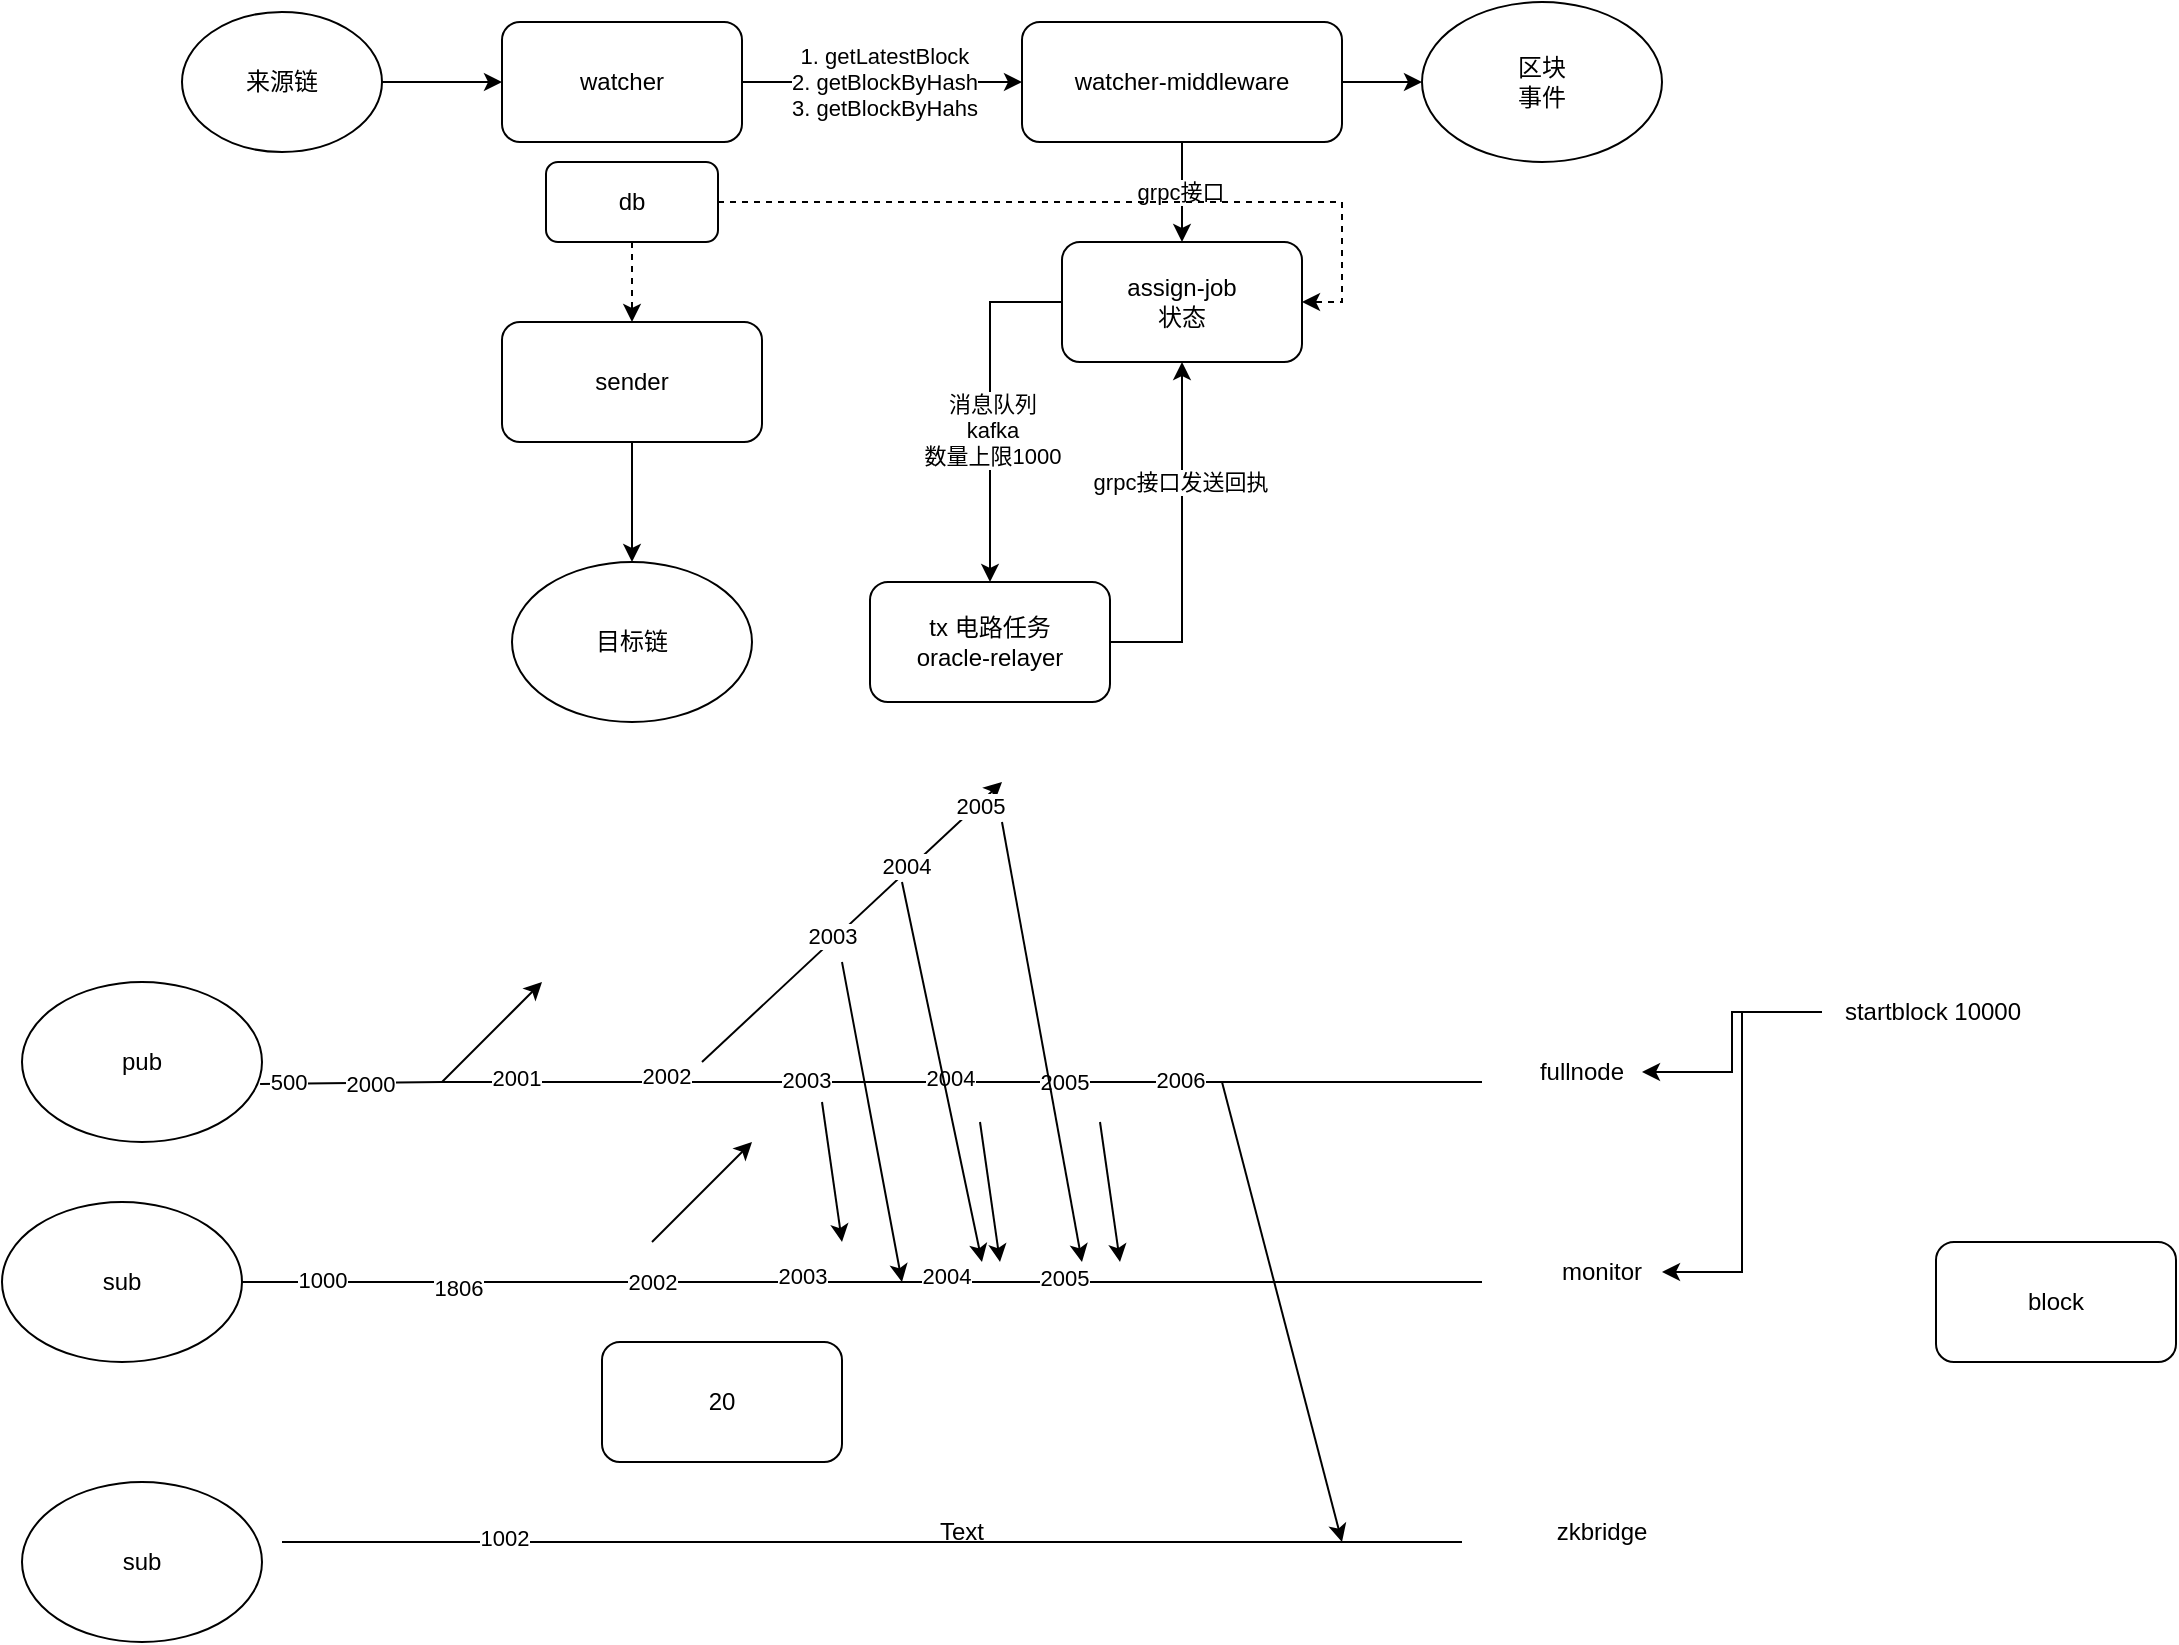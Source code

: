 <mxfile version="21.6.5" type="github">
  <diagram name="第 1 页" id="2FfmDNHcDN7cyOoLiR-4">
    <mxGraphModel dx="2093" dy="811" grid="1" gridSize="10" guides="1" tooltips="1" connect="1" arrows="1" fold="1" page="1" pageScale="1" pageWidth="827" pageHeight="1169" math="0" shadow="0">
      <root>
        <mxCell id="0" />
        <mxCell id="1" parent="0" />
        <mxCell id="phr9aaqnnp__kKiuMH5_-6" style="edgeStyle=orthogonalEdgeStyle;rounded=0;orthogonalLoop=1;jettySize=auto;html=1;" parent="1" source="phr9aaqnnp__kKiuMH5_-1" target="phr9aaqnnp__kKiuMH5_-2" edge="1">
          <mxGeometry relative="1" as="geometry" />
        </mxCell>
        <mxCell id="phr9aaqnnp__kKiuMH5_-7" value="1. getLatestBlock&lt;br&gt;2. getBlockByHash&lt;br&gt;3. getBlockByHahs" style="edgeLabel;html=1;align=center;verticalAlign=middle;resizable=0;points=[];" parent="phr9aaqnnp__kKiuMH5_-6" vertex="1" connectable="0">
          <mxGeometry x="0.011" relative="1" as="geometry">
            <mxPoint as="offset" />
          </mxGeometry>
        </mxCell>
        <mxCell id="phr9aaqnnp__kKiuMH5_-1" value="watcher" style="rounded=1;whiteSpace=wrap;html=1;" parent="1" vertex="1">
          <mxGeometry x="110" y="180" width="120" height="60" as="geometry" />
        </mxCell>
        <mxCell id="phr9aaqnnp__kKiuMH5_-11" style="edgeStyle=orthogonalEdgeStyle;rounded=0;orthogonalLoop=1;jettySize=auto;html=1;" parent="1" source="phr9aaqnnp__kKiuMH5_-2" target="phr9aaqnnp__kKiuMH5_-3" edge="1">
          <mxGeometry relative="1" as="geometry">
            <Array as="points">
              <mxPoint x="450" y="250" />
              <mxPoint x="450" y="250" />
            </Array>
          </mxGeometry>
        </mxCell>
        <mxCell id="phr9aaqnnp__kKiuMH5_-34" value="grpc接口" style="edgeLabel;html=1;align=center;verticalAlign=middle;resizable=0;points=[];" parent="phr9aaqnnp__kKiuMH5_-11" vertex="1" connectable="0">
          <mxGeometry x="0.004" y="-1" relative="1" as="geometry">
            <mxPoint as="offset" />
          </mxGeometry>
        </mxCell>
        <mxCell id="phr9aaqnnp__kKiuMH5_-12" style="edgeStyle=orthogonalEdgeStyle;rounded=0;orthogonalLoop=1;jettySize=auto;html=1;" parent="1" source="phr9aaqnnp__kKiuMH5_-2" target="phr9aaqnnp__kKiuMH5_-16" edge="1">
          <mxGeometry relative="1" as="geometry">
            <mxPoint x="550.0" y="210.0" as="targetPoint" />
          </mxGeometry>
        </mxCell>
        <mxCell id="phr9aaqnnp__kKiuMH5_-2" value="watcher-middleware" style="rounded=1;whiteSpace=wrap;html=1;" parent="1" vertex="1">
          <mxGeometry x="370" y="180" width="160" height="60" as="geometry" />
        </mxCell>
        <mxCell id="phr9aaqnnp__kKiuMH5_-8" style="edgeStyle=orthogonalEdgeStyle;rounded=0;orthogonalLoop=1;jettySize=auto;html=1;exitX=0;exitY=0.5;exitDx=0;exitDy=0;" parent="1" source="phr9aaqnnp__kKiuMH5_-3" target="phr9aaqnnp__kKiuMH5_-4" edge="1">
          <mxGeometry relative="1" as="geometry">
            <Array as="points">
              <mxPoint x="354" y="320" />
            </Array>
            <mxPoint x="354" y="320" as="sourcePoint" />
          </mxGeometry>
        </mxCell>
        <mxCell id="phr9aaqnnp__kKiuMH5_-35" value="消息队列&lt;br&gt;kafka&lt;br&gt;数量上限1000" style="edgeLabel;html=1;align=center;verticalAlign=middle;resizable=0;points=[];" parent="phr9aaqnnp__kKiuMH5_-8" vertex="1" connectable="0">
          <mxGeometry x="0.129" y="1" relative="1" as="geometry">
            <mxPoint as="offset" />
          </mxGeometry>
        </mxCell>
        <mxCell id="phr9aaqnnp__kKiuMH5_-3" value="assign-job&lt;br&gt;状态" style="rounded=1;whiteSpace=wrap;html=1;" parent="1" vertex="1">
          <mxGeometry x="390" y="290" width="120" height="60" as="geometry" />
        </mxCell>
        <mxCell id="phr9aaqnnp__kKiuMH5_-37" style="edgeStyle=orthogonalEdgeStyle;rounded=0;orthogonalLoop=1;jettySize=auto;html=1;entryX=0.5;entryY=1;entryDx=0;entryDy=0;exitX=1;exitY=0.5;exitDx=0;exitDy=0;" parent="1" source="phr9aaqnnp__kKiuMH5_-4" target="phr9aaqnnp__kKiuMH5_-3" edge="1">
          <mxGeometry relative="1" as="geometry">
            <mxPoint x="490" y="360.0" as="targetPoint" />
          </mxGeometry>
        </mxCell>
        <mxCell id="phr9aaqnnp__kKiuMH5_-38" value="grpc接口发送回执" style="edgeLabel;html=1;align=center;verticalAlign=middle;resizable=0;points=[];" parent="phr9aaqnnp__kKiuMH5_-37" vertex="1" connectable="0">
          <mxGeometry x="0.319" y="1" relative="1" as="geometry">
            <mxPoint as="offset" />
          </mxGeometry>
        </mxCell>
        <mxCell id="phr9aaqnnp__kKiuMH5_-4" value="tx 电路任务&lt;br style=&quot;border-color: var(--border-color);&quot;&gt;oracle-relayer" style="rounded=1;whiteSpace=wrap;html=1;" parent="1" vertex="1">
          <mxGeometry x="294" y="460" width="120" height="60" as="geometry" />
        </mxCell>
        <mxCell id="phr9aaqnnp__kKiuMH5_-16" value="区块&lt;br&gt;事件" style="ellipse;whiteSpace=wrap;html=1;" parent="1" vertex="1">
          <mxGeometry x="570" y="170" width="120" height="80" as="geometry" />
        </mxCell>
        <mxCell id="phr9aaqnnp__kKiuMH5_-32" style="edgeStyle=orthogonalEdgeStyle;rounded=0;orthogonalLoop=1;jettySize=auto;html=1;exitX=0.5;exitY=1;exitDx=0;exitDy=0;entryX=0.5;entryY=0;entryDx=0;entryDy=0;dashed=1;" parent="1" source="phr9aaqnnp__kKiuMH5_-17" target="phr9aaqnnp__kKiuMH5_-24" edge="1">
          <mxGeometry relative="1" as="geometry" />
        </mxCell>
        <mxCell id="azRj7UgPJiY5VxosCjbX-1" style="edgeStyle=orthogonalEdgeStyle;rounded=0;orthogonalLoop=1;jettySize=auto;html=1;exitX=1;exitY=0.5;exitDx=0;exitDy=0;entryX=1;entryY=0.5;entryDx=0;entryDy=0;dashed=1;" parent="1" source="phr9aaqnnp__kKiuMH5_-17" target="phr9aaqnnp__kKiuMH5_-3" edge="1">
          <mxGeometry relative="1" as="geometry" />
        </mxCell>
        <mxCell id="phr9aaqnnp__kKiuMH5_-17" value="db" style="rounded=1;whiteSpace=wrap;html=1;" parent="1" vertex="1">
          <mxGeometry x="132" y="250" width="86" height="40" as="geometry" />
        </mxCell>
        <mxCell id="phr9aaqnnp__kKiuMH5_-27" style="edgeStyle=orthogonalEdgeStyle;rounded=0;orthogonalLoop=1;jettySize=auto;html=1;entryX=0.5;entryY=0;entryDx=0;entryDy=0;" parent="1" source="phr9aaqnnp__kKiuMH5_-24" target="phr9aaqnnp__kKiuMH5_-28" edge="1">
          <mxGeometry relative="1" as="geometry">
            <mxPoint x="175" y="450" as="targetPoint" />
          </mxGeometry>
        </mxCell>
        <mxCell id="phr9aaqnnp__kKiuMH5_-24" value="sender" style="rounded=1;whiteSpace=wrap;html=1;" parent="1" vertex="1">
          <mxGeometry x="110" y="330" width="130" height="60" as="geometry" />
        </mxCell>
        <mxCell id="phr9aaqnnp__kKiuMH5_-28" value="目标链" style="ellipse;whiteSpace=wrap;html=1;" parent="1" vertex="1">
          <mxGeometry x="115" y="450" width="120" height="80" as="geometry" />
        </mxCell>
        <mxCell id="phr9aaqnnp__kKiuMH5_-30" style="edgeStyle=orthogonalEdgeStyle;rounded=0;orthogonalLoop=1;jettySize=auto;html=1;" parent="1" source="phr9aaqnnp__kKiuMH5_-29" target="phr9aaqnnp__kKiuMH5_-1" edge="1">
          <mxGeometry relative="1" as="geometry" />
        </mxCell>
        <mxCell id="phr9aaqnnp__kKiuMH5_-29" value="来源链" style="ellipse;whiteSpace=wrap;html=1;" parent="1" vertex="1">
          <mxGeometry x="-50" y="175" width="100" height="70" as="geometry" />
        </mxCell>
        <mxCell id="t3So9W6oU61pI7bzdom_-1" value="" style="endArrow=none;html=1;rounded=0;exitX=0.992;exitY=0.638;exitDx=0;exitDy=0;exitPerimeter=0;" edge="1" parent="1" source="t3So9W6oU61pI7bzdom_-30">
          <mxGeometry width="50" height="50" relative="1" as="geometry">
            <mxPoint x="20" y="710" as="sourcePoint" />
            <mxPoint x="600" y="710" as="targetPoint" />
            <Array as="points">
              <mxPoint x="80" y="710" />
            </Array>
          </mxGeometry>
        </mxCell>
        <mxCell id="t3So9W6oU61pI7bzdom_-2" value="2000" style="edgeLabel;html=1;align=center;verticalAlign=middle;resizable=0;points=[];" vertex="1" connectable="0" parent="t3So9W6oU61pI7bzdom_-1">
          <mxGeometry x="-0.821" relative="1" as="geometry">
            <mxPoint as="offset" />
          </mxGeometry>
        </mxCell>
        <mxCell id="t3So9W6oU61pI7bzdom_-3" value="2001" style="edgeLabel;html=1;align=center;verticalAlign=middle;resizable=0;points=[];" vertex="1" connectable="0" parent="t3So9W6oU61pI7bzdom_-1">
          <mxGeometry x="-0.583" y="2" relative="1" as="geometry">
            <mxPoint as="offset" />
          </mxGeometry>
        </mxCell>
        <mxCell id="t3So9W6oU61pI7bzdom_-4" value="2002" style="edgeLabel;html=1;align=center;verticalAlign=middle;resizable=0;points=[];" vertex="1" connectable="0" parent="t3So9W6oU61pI7bzdom_-1">
          <mxGeometry x="-0.335" y="3" relative="1" as="geometry">
            <mxPoint as="offset" />
          </mxGeometry>
        </mxCell>
        <mxCell id="t3So9W6oU61pI7bzdom_-12" value="2003" style="edgeLabel;html=1;align=center;verticalAlign=middle;resizable=0;points=[];" vertex="1" connectable="0" parent="t3So9W6oU61pI7bzdom_-1">
          <mxGeometry x="-0.107" y="1" relative="1" as="geometry">
            <mxPoint as="offset" />
          </mxGeometry>
        </mxCell>
        <mxCell id="t3So9W6oU61pI7bzdom_-13" value="2004" style="edgeLabel;html=1;align=center;verticalAlign=middle;resizable=0;points=[];" vertex="1" connectable="0" parent="t3So9W6oU61pI7bzdom_-1">
          <mxGeometry x="0.128" y="2" relative="1" as="geometry">
            <mxPoint as="offset" />
          </mxGeometry>
        </mxCell>
        <mxCell id="t3So9W6oU61pI7bzdom_-14" value="2005" style="edgeLabel;html=1;align=center;verticalAlign=middle;resizable=0;points=[];" vertex="1" connectable="0" parent="t3So9W6oU61pI7bzdom_-1">
          <mxGeometry x="0.314" relative="1" as="geometry">
            <mxPoint as="offset" />
          </mxGeometry>
        </mxCell>
        <mxCell id="t3So9W6oU61pI7bzdom_-34" value="500" style="edgeLabel;html=1;align=center;verticalAlign=middle;resizable=0;points=[];" vertex="1" connectable="0" parent="t3So9W6oU61pI7bzdom_-1">
          <mxGeometry x="-0.954" y="1" relative="1" as="geometry">
            <mxPoint as="offset" />
          </mxGeometry>
        </mxCell>
        <mxCell id="t3So9W6oU61pI7bzdom_-39" value="2006" style="edgeLabel;html=1;align=center;verticalAlign=middle;resizable=0;points=[];" vertex="1" connectable="0" parent="t3So9W6oU61pI7bzdom_-1">
          <mxGeometry x="0.506" y="1" relative="1" as="geometry">
            <mxPoint as="offset" />
          </mxGeometry>
        </mxCell>
        <mxCell id="t3So9W6oU61pI7bzdom_-5" value="" style="endArrow=classic;html=1;rounded=0;" edge="1" parent="1">
          <mxGeometry width="50" height="50" relative="1" as="geometry">
            <mxPoint x="210" y="700" as="sourcePoint" />
            <mxPoint x="360" y="560" as="targetPoint" />
          </mxGeometry>
        </mxCell>
        <mxCell id="t3So9W6oU61pI7bzdom_-15" value="2005" style="edgeLabel;html=1;align=center;verticalAlign=middle;resizable=0;points=[];" vertex="1" connectable="0" parent="t3So9W6oU61pI7bzdom_-5">
          <mxGeometry x="0.835" y="-1" relative="1" as="geometry">
            <mxPoint as="offset" />
          </mxGeometry>
        </mxCell>
        <mxCell id="t3So9W6oU61pI7bzdom_-16" value="2004" style="edgeLabel;html=1;align=center;verticalAlign=middle;resizable=0;points=[];" vertex="1" connectable="0" parent="t3So9W6oU61pI7bzdom_-5">
          <mxGeometry x="0.379" y="2" relative="1" as="geometry">
            <mxPoint as="offset" />
          </mxGeometry>
        </mxCell>
        <mxCell id="t3So9W6oU61pI7bzdom_-17" value="2003" style="edgeLabel;html=1;align=center;verticalAlign=middle;resizable=0;points=[];" vertex="1" connectable="0" parent="t3So9W6oU61pI7bzdom_-5">
          <mxGeometry x="-0.125" y="2" relative="1" as="geometry">
            <mxPoint as="offset" />
          </mxGeometry>
        </mxCell>
        <mxCell id="t3So9W6oU61pI7bzdom_-6" value="fullnode" style="text;strokeColor=none;align=center;fillColor=none;html=1;verticalAlign=middle;whiteSpace=wrap;rounded=0;" vertex="1" parent="1">
          <mxGeometry x="620" y="690" width="60" height="30" as="geometry" />
        </mxCell>
        <mxCell id="t3So9W6oU61pI7bzdom_-7" value="" style="endArrow=none;html=1;rounded=0;exitX=1;exitY=0.5;exitDx=0;exitDy=0;" edge="1" parent="1" source="t3So9W6oU61pI7bzdom_-31">
          <mxGeometry width="50" height="50" relative="1" as="geometry">
            <mxPoint x="10" y="810" as="sourcePoint" />
            <mxPoint x="600" y="810" as="targetPoint" />
          </mxGeometry>
        </mxCell>
        <mxCell id="t3So9W6oU61pI7bzdom_-9" value="2002" style="edgeLabel;html=1;align=center;verticalAlign=middle;resizable=0;points=[];" vertex="1" connectable="0" parent="t3So9W6oU61pI7bzdom_-7">
          <mxGeometry x="-0.339" relative="1" as="geometry">
            <mxPoint as="offset" />
          </mxGeometry>
        </mxCell>
        <mxCell id="t3So9W6oU61pI7bzdom_-18" value="2003" style="edgeLabel;html=1;align=center;verticalAlign=middle;resizable=0;points=[];" vertex="1" connectable="0" parent="t3So9W6oU61pI7bzdom_-7">
          <mxGeometry x="-0.098" y="3" relative="1" as="geometry">
            <mxPoint as="offset" />
          </mxGeometry>
        </mxCell>
        <mxCell id="t3So9W6oU61pI7bzdom_-19" value="2004" style="edgeLabel;html=1;align=center;verticalAlign=middle;resizable=0;points=[];" vertex="1" connectable="0" parent="t3So9W6oU61pI7bzdom_-7">
          <mxGeometry x="0.136" y="3" relative="1" as="geometry">
            <mxPoint as="offset" />
          </mxGeometry>
        </mxCell>
        <mxCell id="t3So9W6oU61pI7bzdom_-20" value="2005" style="edgeLabel;html=1;align=center;verticalAlign=middle;resizable=0;points=[];" vertex="1" connectable="0" parent="t3So9W6oU61pI7bzdom_-7">
          <mxGeometry x="0.325" y="2" relative="1" as="geometry">
            <mxPoint as="offset" />
          </mxGeometry>
        </mxCell>
        <mxCell id="t3So9W6oU61pI7bzdom_-33" value="1000" style="edgeLabel;html=1;align=center;verticalAlign=middle;resizable=0;points=[];" vertex="1" connectable="0" parent="t3So9W6oU61pI7bzdom_-7">
          <mxGeometry x="-0.871" y="1" relative="1" as="geometry">
            <mxPoint as="offset" />
          </mxGeometry>
        </mxCell>
        <mxCell id="t3So9W6oU61pI7bzdom_-40" value="1806" style="edgeLabel;html=1;align=center;verticalAlign=middle;resizable=0;points=[];" vertex="1" connectable="0" parent="t3So9W6oU61pI7bzdom_-7">
          <mxGeometry x="-0.654" y="-3" relative="1" as="geometry">
            <mxPoint as="offset" />
          </mxGeometry>
        </mxCell>
        <mxCell id="t3So9W6oU61pI7bzdom_-8" value="monitor" style="text;strokeColor=none;align=center;fillColor=none;html=1;verticalAlign=middle;whiteSpace=wrap;rounded=0;" vertex="1" parent="1">
          <mxGeometry x="630" y="790" width="60" height="30" as="geometry" />
        </mxCell>
        <mxCell id="t3So9W6oU61pI7bzdom_-10" value="" style="endArrow=none;html=1;rounded=0;" edge="1" parent="1">
          <mxGeometry width="50" height="50" relative="1" as="geometry">
            <mxPoint y="940" as="sourcePoint" />
            <mxPoint x="590" y="940" as="targetPoint" />
          </mxGeometry>
        </mxCell>
        <mxCell id="t3So9W6oU61pI7bzdom_-35" value="1002" style="edgeLabel;html=1;align=center;verticalAlign=middle;resizable=0;points=[];" vertex="1" connectable="0" parent="t3So9W6oU61pI7bzdom_-10">
          <mxGeometry x="-0.624" y="2" relative="1" as="geometry">
            <mxPoint as="offset" />
          </mxGeometry>
        </mxCell>
        <mxCell id="t3So9W6oU61pI7bzdom_-11" value="zkbridge" style="text;strokeColor=none;align=center;fillColor=none;html=1;verticalAlign=middle;whiteSpace=wrap;rounded=0;" vertex="1" parent="1">
          <mxGeometry x="630" y="920" width="60" height="30" as="geometry" />
        </mxCell>
        <mxCell id="t3So9W6oU61pI7bzdom_-22" value="" style="endArrow=classic;html=1;rounded=0;" edge="1" parent="1">
          <mxGeometry width="50" height="50" relative="1" as="geometry">
            <mxPoint x="280" y="650" as="sourcePoint" />
            <mxPoint x="310" y="810" as="targetPoint" />
          </mxGeometry>
        </mxCell>
        <mxCell id="t3So9W6oU61pI7bzdom_-23" value="" style="endArrow=classic;html=1;rounded=0;" edge="1" parent="1">
          <mxGeometry width="50" height="50" relative="1" as="geometry">
            <mxPoint x="310" y="610" as="sourcePoint" />
            <mxPoint x="350" y="800" as="targetPoint" />
          </mxGeometry>
        </mxCell>
        <mxCell id="t3So9W6oU61pI7bzdom_-24" value="" style="endArrow=classic;html=1;rounded=0;" edge="1" parent="1">
          <mxGeometry width="50" height="50" relative="1" as="geometry">
            <mxPoint x="360" y="580" as="sourcePoint" />
            <mxPoint x="400" y="800" as="targetPoint" />
          </mxGeometry>
        </mxCell>
        <mxCell id="t3So9W6oU61pI7bzdom_-25" value="" style="endArrow=classic;html=1;rounded=0;" edge="1" parent="1">
          <mxGeometry width="50" height="50" relative="1" as="geometry">
            <mxPoint x="270" y="720" as="sourcePoint" />
            <mxPoint x="280" y="790" as="targetPoint" />
          </mxGeometry>
        </mxCell>
        <mxCell id="t3So9W6oU61pI7bzdom_-26" value="" style="endArrow=classic;html=1;rounded=0;" edge="1" parent="1">
          <mxGeometry width="50" height="50" relative="1" as="geometry">
            <mxPoint x="349" y="730" as="sourcePoint" />
            <mxPoint x="359" y="800" as="targetPoint" />
          </mxGeometry>
        </mxCell>
        <mxCell id="t3So9W6oU61pI7bzdom_-27" value="" style="endArrow=classic;html=1;rounded=0;" edge="1" parent="1">
          <mxGeometry width="50" height="50" relative="1" as="geometry">
            <mxPoint x="409" y="730" as="sourcePoint" />
            <mxPoint x="419" y="800" as="targetPoint" />
          </mxGeometry>
        </mxCell>
        <mxCell id="t3So9W6oU61pI7bzdom_-28" value="block" style="rounded=1;whiteSpace=wrap;html=1;" vertex="1" parent="1">
          <mxGeometry x="827" y="790" width="120" height="60" as="geometry" />
        </mxCell>
        <mxCell id="t3So9W6oU61pI7bzdom_-29" value="" style="endArrow=classic;html=1;rounded=0;" edge="1" parent="1">
          <mxGeometry width="50" height="50" relative="1" as="geometry">
            <mxPoint x="470" y="710" as="sourcePoint" />
            <mxPoint x="530" y="940" as="targetPoint" />
          </mxGeometry>
        </mxCell>
        <mxCell id="t3So9W6oU61pI7bzdom_-30" value="pub" style="ellipse;whiteSpace=wrap;html=1;" vertex="1" parent="1">
          <mxGeometry x="-130" y="660" width="120" height="80" as="geometry" />
        </mxCell>
        <mxCell id="t3So9W6oU61pI7bzdom_-31" value="sub" style="ellipse;whiteSpace=wrap;html=1;" vertex="1" parent="1">
          <mxGeometry x="-140" y="770" width="120" height="80" as="geometry" />
        </mxCell>
        <mxCell id="t3So9W6oU61pI7bzdom_-32" value="sub" style="ellipse;whiteSpace=wrap;html=1;" vertex="1" parent="1">
          <mxGeometry x="-130" y="910" width="120" height="80" as="geometry" />
        </mxCell>
        <mxCell id="t3So9W6oU61pI7bzdom_-36" value="" style="endArrow=classic;html=1;rounded=0;" edge="1" parent="1">
          <mxGeometry width="50" height="50" relative="1" as="geometry">
            <mxPoint x="185" y="790" as="sourcePoint" />
            <mxPoint x="235" y="740" as="targetPoint" />
          </mxGeometry>
        </mxCell>
        <mxCell id="t3So9W6oU61pI7bzdom_-37" value="20" style="rounded=1;whiteSpace=wrap;html=1;" vertex="1" parent="1">
          <mxGeometry x="160" y="840" width="120" height="60" as="geometry" />
        </mxCell>
        <mxCell id="t3So9W6oU61pI7bzdom_-38" value="" style="endArrow=classic;html=1;rounded=0;" edge="1" parent="1">
          <mxGeometry width="50" height="50" relative="1" as="geometry">
            <mxPoint x="80" y="710" as="sourcePoint" />
            <mxPoint x="130" y="660" as="targetPoint" />
          </mxGeometry>
        </mxCell>
        <mxCell id="t3So9W6oU61pI7bzdom_-41" value="Text" style="text;strokeColor=none;align=center;fillColor=none;html=1;verticalAlign=middle;whiteSpace=wrap;rounded=0;" vertex="1" parent="1">
          <mxGeometry x="310" y="920" width="60" height="30" as="geometry" />
        </mxCell>
        <mxCell id="t3So9W6oU61pI7bzdom_-43" style="edgeStyle=orthogonalEdgeStyle;rounded=0;orthogonalLoop=1;jettySize=auto;html=1;" edge="1" parent="1" source="t3So9W6oU61pI7bzdom_-42" target="t3So9W6oU61pI7bzdom_-6">
          <mxGeometry relative="1" as="geometry" />
        </mxCell>
        <mxCell id="t3So9W6oU61pI7bzdom_-44" style="edgeStyle=orthogonalEdgeStyle;rounded=0;orthogonalLoop=1;jettySize=auto;html=1;entryX=1;entryY=0.5;entryDx=0;entryDy=0;" edge="1" parent="1" source="t3So9W6oU61pI7bzdom_-42" target="t3So9W6oU61pI7bzdom_-8">
          <mxGeometry relative="1" as="geometry" />
        </mxCell>
        <mxCell id="t3So9W6oU61pI7bzdom_-42" value="startblock 10000" style="text;html=1;align=center;verticalAlign=middle;resizable=0;points=[];autosize=1;strokeColor=none;fillColor=none;" vertex="1" parent="1">
          <mxGeometry x="770" y="660" width="110" height="30" as="geometry" />
        </mxCell>
      </root>
    </mxGraphModel>
  </diagram>
</mxfile>
